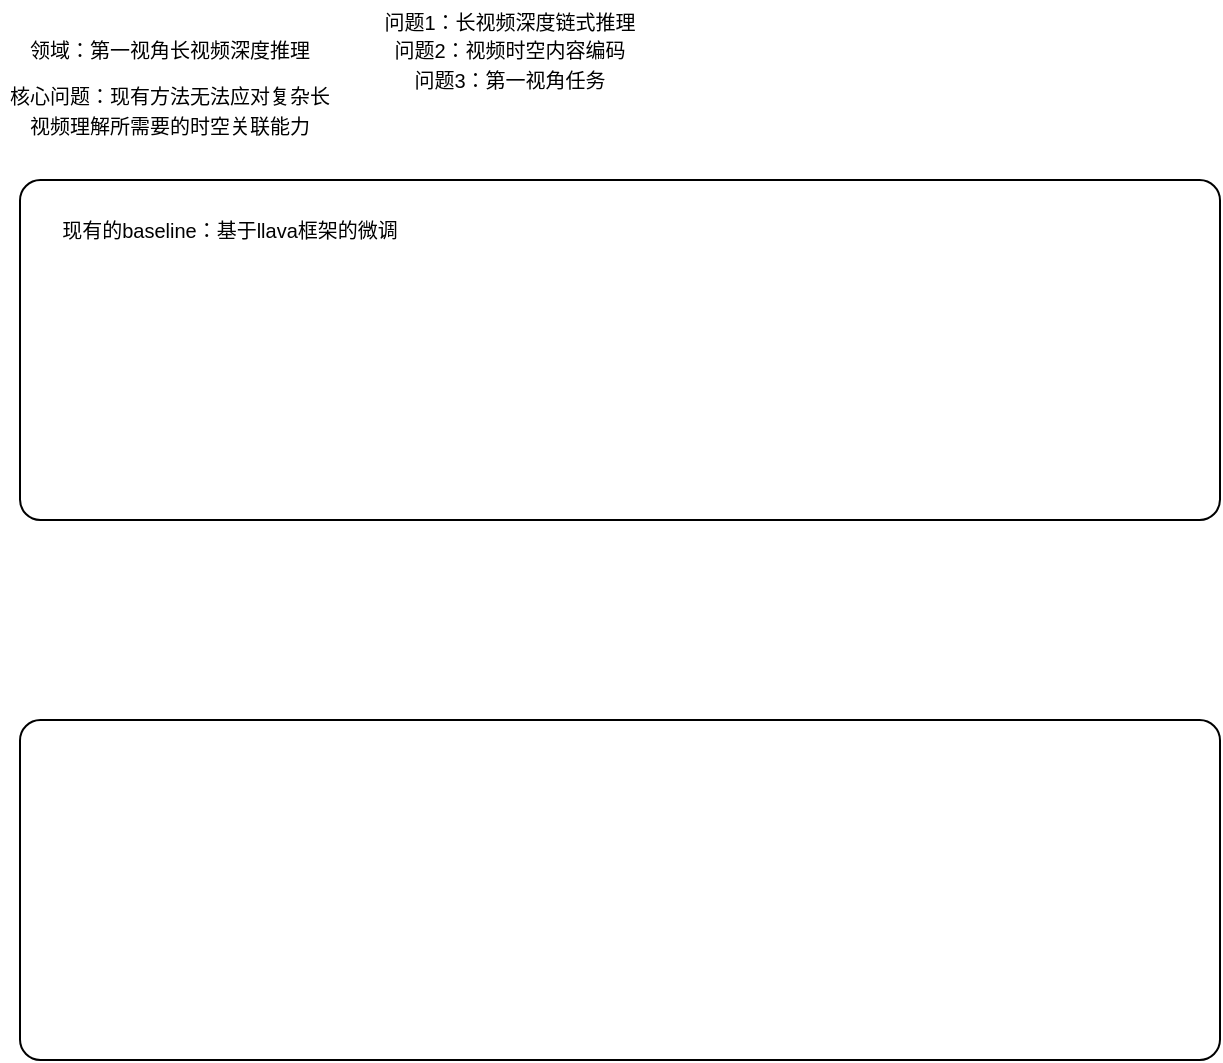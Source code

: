 <mxfile version="25.0.3">
  <diagram name="第 1 页" id="8cUFiWItD1DDZQjzIxC4">
    <mxGraphModel dx="683" dy="368" grid="1" gridSize="10" guides="1" tooltips="1" connect="1" arrows="1" fold="1" page="1" pageScale="1" pageWidth="827" pageHeight="1169" math="0" shadow="0">
      <root>
        <mxCell id="0" />
        <mxCell id="1" parent="0" />
        <mxCell id="M41UAt9uj_QEfifAQjRB-1" value="&lt;font style=&quot;font-size: 10px;&quot;&gt;领域：第一视角长视频深度推理&lt;/font&gt;" style="text;html=1;align=center;verticalAlign=middle;whiteSpace=wrap;rounded=0;" parent="1" vertex="1">
          <mxGeometry x="130" y="190" width="170" height="30" as="geometry" />
        </mxCell>
        <mxCell id="M41UAt9uj_QEfifAQjRB-2" value="&lt;font style=&quot;font-size: 10px;&quot;&gt;核心问题：现有方法无法应对复杂长视频理解所需要的时空关联能力&lt;/font&gt;" style="text;html=1;align=center;verticalAlign=middle;whiteSpace=wrap;rounded=0;" parent="1" vertex="1">
          <mxGeometry x="130" y="220" width="170" height="30" as="geometry" />
        </mxCell>
        <mxCell id="M41UAt9uj_QEfifAQjRB-3" value="" style="rounded=1;whiteSpace=wrap;html=1;arcSize=6;" parent="1" vertex="1">
          <mxGeometry x="140" y="270" width="600" height="170" as="geometry" />
        </mxCell>
        <mxCell id="yZ2-PZymQyruRovMXTyo-1" value="&lt;font style=&quot;font-size: 10px;&quot;&gt;现有的baseline：基于llava框架的微调&lt;/font&gt;" style="text;html=1;align=center;verticalAlign=middle;whiteSpace=wrap;rounded=0;" vertex="1" parent="1">
          <mxGeometry x="160" y="280" width="170" height="30" as="geometry" />
        </mxCell>
        <mxCell id="yZ2-PZymQyruRovMXTyo-2" value="" style="rounded=1;whiteSpace=wrap;html=1;arcSize=6;" vertex="1" parent="1">
          <mxGeometry x="140" y="540" width="600" height="170" as="geometry" />
        </mxCell>
        <mxCell id="yZ2-PZymQyruRovMXTyo-4" value="&lt;font style=&quot;font-size: 10px;&quot;&gt;问题1：长视频深度链式推理&lt;/font&gt;&lt;div&gt;&lt;font style=&quot;font-size: 10px;&quot;&gt;问题2：视频&lt;/font&gt;&lt;span style=&quot;font-size: 10px; background-color: initial;&quot;&gt;时空&lt;/span&gt;&lt;span style=&quot;font-size: 10px; background-color: initial;&quot;&gt;内容编码&lt;/span&gt;&lt;/div&gt;&lt;div&gt;&lt;span style=&quot;font-size: 10px; background-color: initial;&quot;&gt;问题3：第一视角任务&lt;/span&gt;&lt;/div&gt;" style="text;html=1;align=center;verticalAlign=middle;whiteSpace=wrap;rounded=0;" vertex="1" parent="1">
          <mxGeometry x="300" y="180" width="170" height="50" as="geometry" />
        </mxCell>
      </root>
    </mxGraphModel>
  </diagram>
</mxfile>
